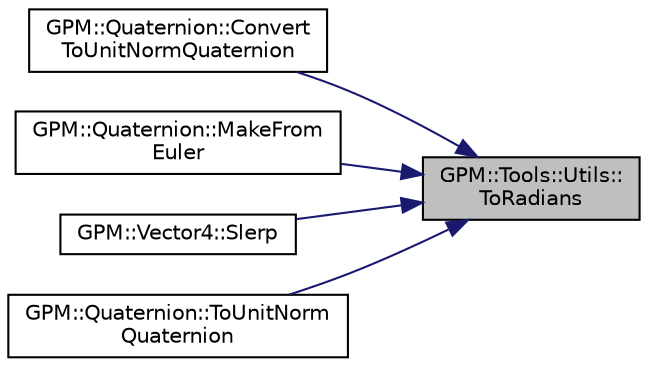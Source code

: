 digraph "GPM::Tools::Utils::ToRadians"
{
 // INTERACTIVE_SVG=YES
 // LATEX_PDF_SIZE
  edge [fontname="Helvetica",fontsize="10",labelfontname="Helvetica",labelfontsize="10"];
  node [fontname="Helvetica",fontsize="10",shape=record];
  rankdir="RL";
  Node155 [label="GPM::Tools::Utils::\lToRadians",height=0.2,width=0.4,color="black", fillcolor="grey75", style="filled", fontcolor="black",tooltip="Convert the given angle to radians."];
  Node155 -> Node156 [dir="back",color="midnightblue",fontsize="10",style="solid",fontname="Helvetica"];
  Node156 [label="GPM::Quaternion::Convert\lToUnitNormQuaternion",height=0.2,width=0.4,color="black", fillcolor="white", style="filled",URL="$struct_g_p_m_1_1_quaternion.html#a87882ad61ea5b1b34ed51be9b62a2ac8",tooltip="Convert the current quaternion to unit quaternion."];
  Node155 -> Node157 [dir="back",color="midnightblue",fontsize="10",style="solid",fontname="Helvetica"];
  Node157 [label="GPM::Quaternion::MakeFrom\lEuler",height=0.2,width=0.4,color="black", fillcolor="white", style="filled",URL="$struct_g_p_m_1_1_quaternion.html#a8918e4f10c64ffc1cb4b6bffd91fd1d5",tooltip="Construct from euler angles."];
  Node155 -> Node158 [dir="back",color="midnightblue",fontsize="10",style="solid",fontname="Helvetica"];
  Node158 [label="GPM::Vector4::Slerp",height=0.2,width=0.4,color="black", fillcolor="white", style="filled",URL="$struct_g_p_m_1_1_vector4.html#a63b37e497566e5ae18ec1d684ff8012d",tooltip="Return the start vector moving to the end vector at step interpolationCoefficient."];
  Node155 -> Node159 [dir="back",color="midnightblue",fontsize="10",style="solid",fontname="Helvetica"];
  Node159 [label="GPM::Quaternion::ToUnitNorm\lQuaternion",height=0.2,width=0.4,color="black", fillcolor="white", style="filled",URL="$struct_g_p_m_1_1_quaternion.html#af9c8f2d1ba00736145cdab9899f36b12",tooltip="Transform the current quaternion to a unit quaternion."];
}
